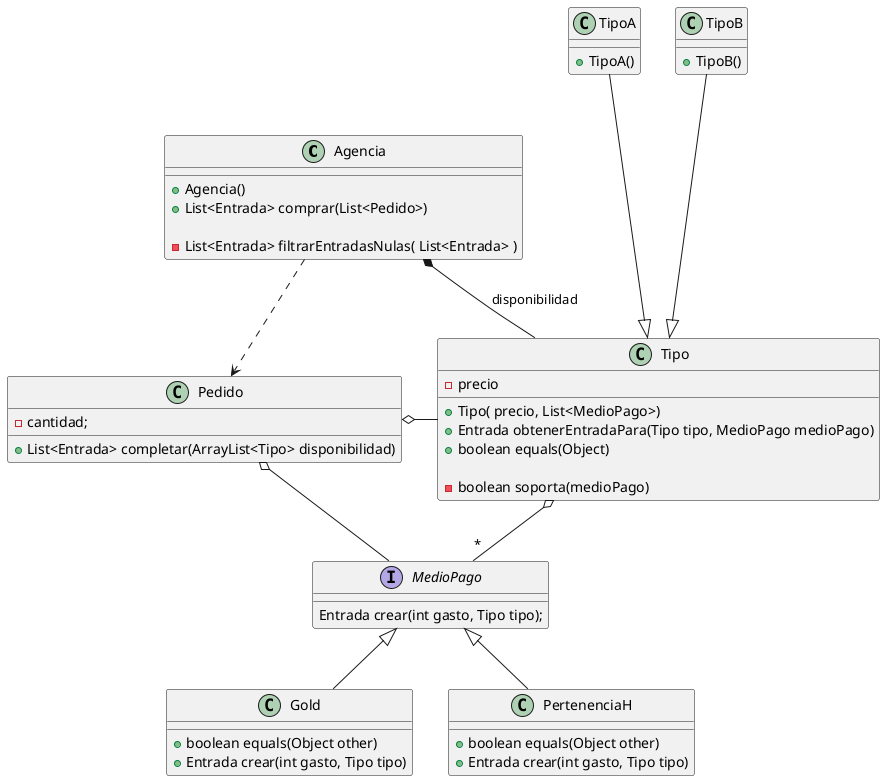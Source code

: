@startuml
class Agencia {

    + Agencia()
    + List<Entrada> comprar(List<Pedido>)

    - List<Entrada> filtrarEntradasNulas( List<Entrada> )
}

class Pedido {
    - cantidad;

    + List<Entrada> completar(ArrayList<Tipo> disponibilidad)
}
class Tipo {
    - precio

    + Tipo( precio, List<MedioPago>)
    + Entrada obtenerEntradaPara(Tipo tipo, MedioPago medioPago)
    + boolean equals(Object)

    - boolean soporta(medioPago)
}

class TipoA {

    + TipoA()
}

class TipoB {

    + TipoB()
}

interface MedioPago {
    Entrada crear(int gasto, Tipo tipo);
}

class Gold {

    + boolean equals(Object other)
    + Entrada crear(int gasto, Tipo tipo)

}

class PertenenciaH {

    + boolean equals(Object other)
    + Entrada crear(int gasto, Tipo tipo)

}
Agencia *- Tipo: "disponibilidad"
Agencia ..> Pedido

TipoA ---|> Tipo
TipoB ---|> Tipo

Tipo o-- "*" MedioPago

MedioPago <|-- PertenenciaH
MedioPago <|-- Gold

Pedido o- Tipo
Pedido o- MedioPago
@enduml
